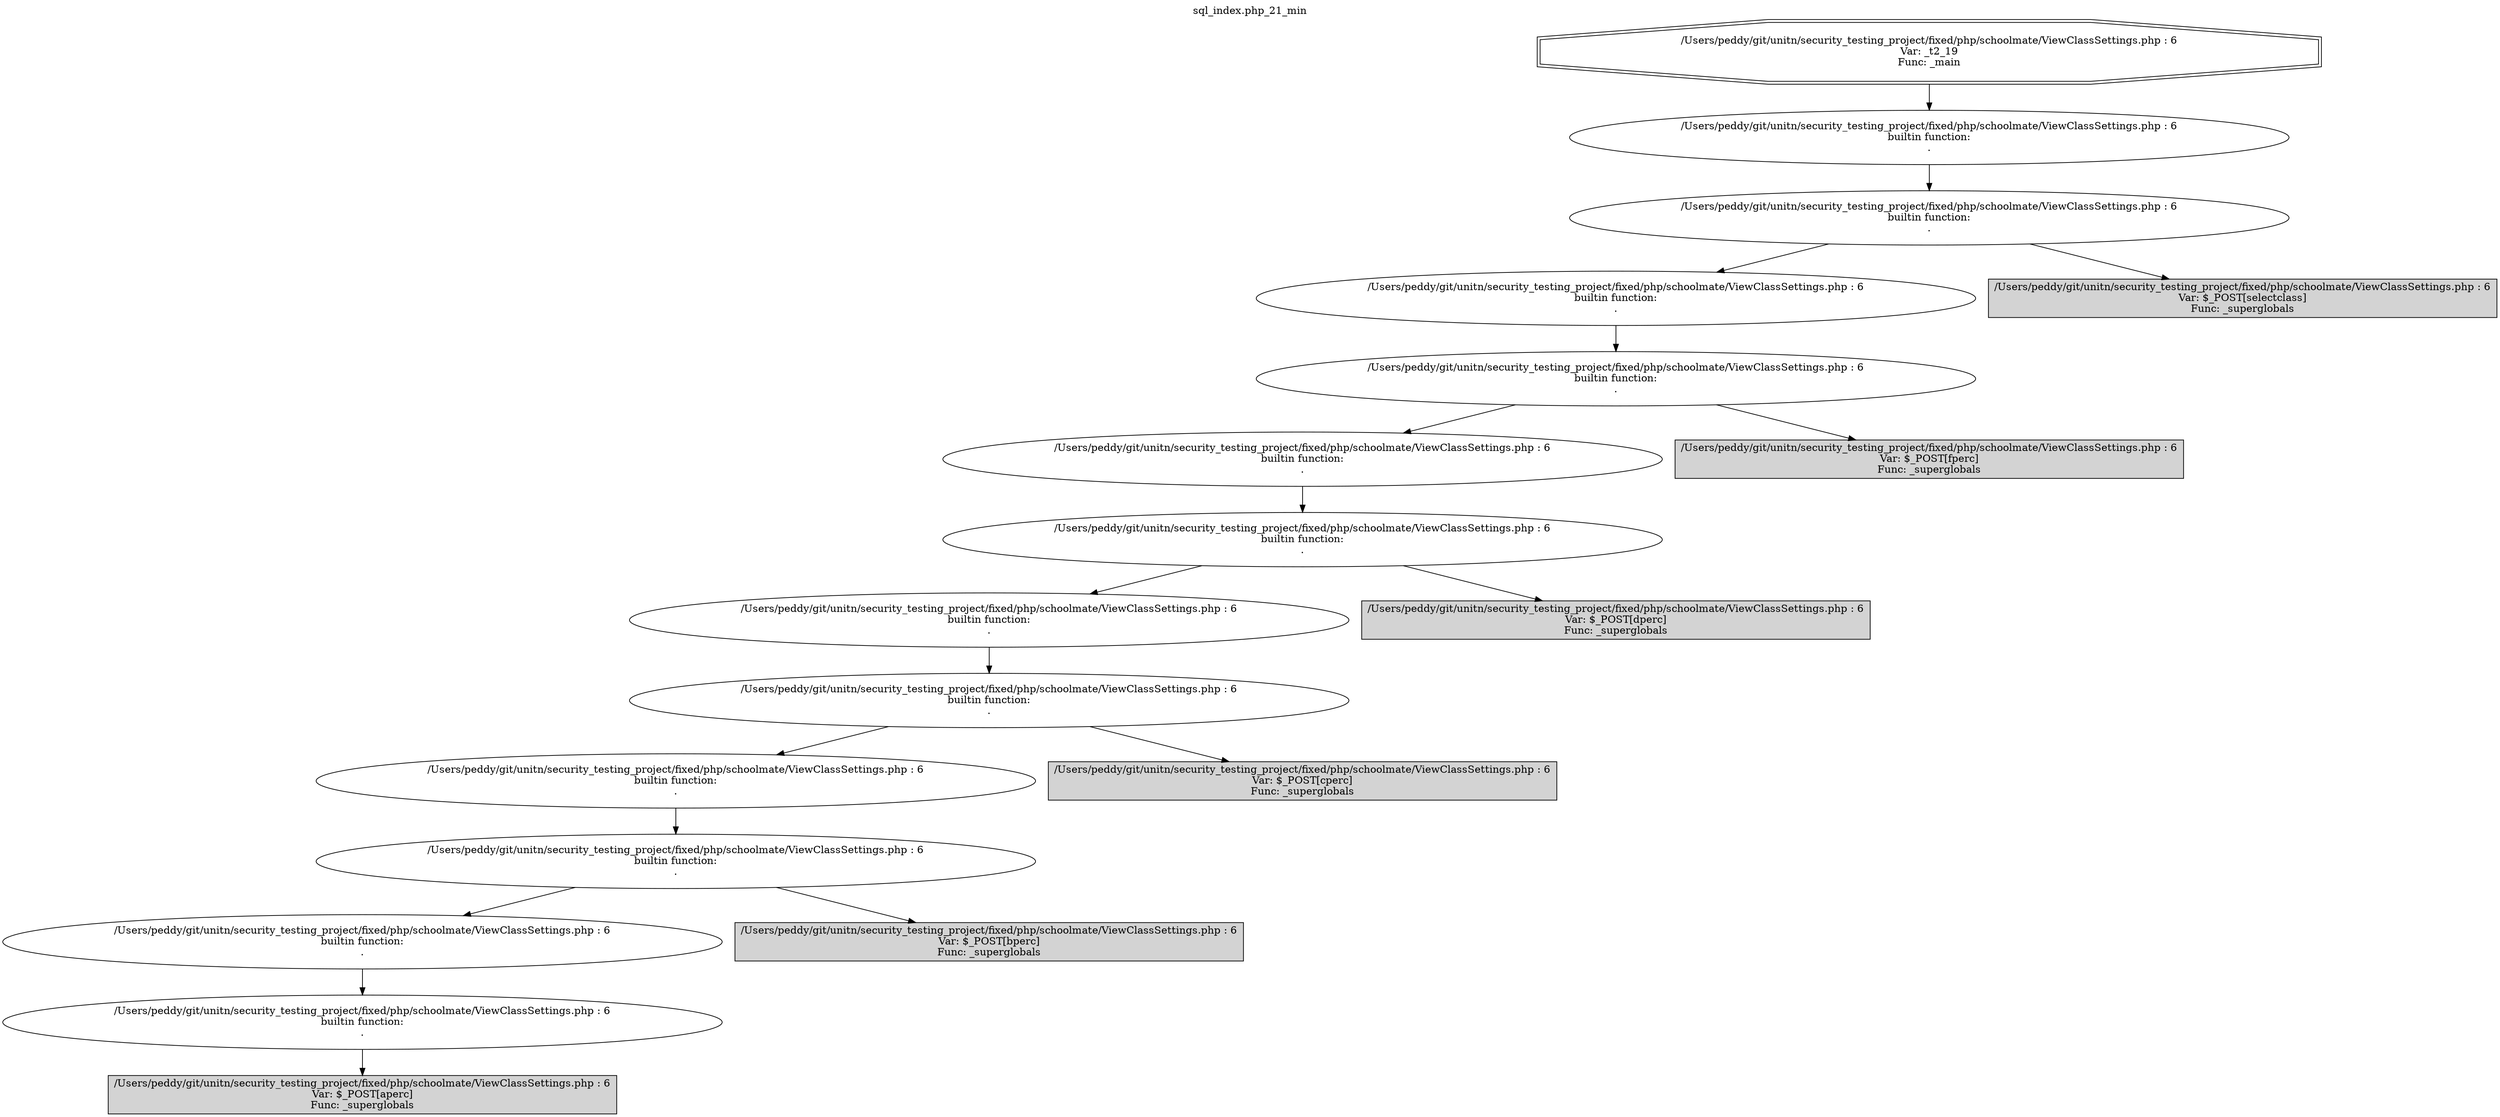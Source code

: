 digraph cfg {
  label="sql_index.php_21_min";
  labelloc=t;
  n1 [shape=doubleoctagon, label="/Users/peddy/git/unitn/security_testing_project/fixed/php/schoolmate/ViewClassSettings.php : 6\nVar: _t2_19\nFunc: _main\n"];
  n2 [shape=ellipse, label="/Users/peddy/git/unitn/security_testing_project/fixed/php/schoolmate/ViewClassSettings.php : 6\nbuiltin function:\n.\n"];
  n3 [shape=ellipse, label="/Users/peddy/git/unitn/security_testing_project/fixed/php/schoolmate/ViewClassSettings.php : 6\nbuiltin function:\n.\n"];
  n4 [shape=ellipse, label="/Users/peddy/git/unitn/security_testing_project/fixed/php/schoolmate/ViewClassSettings.php : 6\nbuiltin function:\n.\n"];
  n5 [shape=ellipse, label="/Users/peddy/git/unitn/security_testing_project/fixed/php/schoolmate/ViewClassSettings.php : 6\nbuiltin function:\n.\n"];
  n6 [shape=ellipse, label="/Users/peddy/git/unitn/security_testing_project/fixed/php/schoolmate/ViewClassSettings.php : 6\nbuiltin function:\n.\n"];
  n7 [shape=ellipse, label="/Users/peddy/git/unitn/security_testing_project/fixed/php/schoolmate/ViewClassSettings.php : 6\nbuiltin function:\n.\n"];
  n8 [shape=ellipse, label="/Users/peddy/git/unitn/security_testing_project/fixed/php/schoolmate/ViewClassSettings.php : 6\nbuiltin function:\n.\n"];
  n9 [shape=ellipse, label="/Users/peddy/git/unitn/security_testing_project/fixed/php/schoolmate/ViewClassSettings.php : 6\nbuiltin function:\n.\n"];
  n10 [shape=ellipse, label="/Users/peddy/git/unitn/security_testing_project/fixed/php/schoolmate/ViewClassSettings.php : 6\nbuiltin function:\n.\n"];
  n11 [shape=ellipse, label="/Users/peddy/git/unitn/security_testing_project/fixed/php/schoolmate/ViewClassSettings.php : 6\nbuiltin function:\n.\n"];
  n12 [shape=ellipse, label="/Users/peddy/git/unitn/security_testing_project/fixed/php/schoolmate/ViewClassSettings.php : 6\nbuiltin function:\n.\n"];
  n13 [shape=ellipse, label="/Users/peddy/git/unitn/security_testing_project/fixed/php/schoolmate/ViewClassSettings.php : 6\nbuiltin function:\n.\n"];
  n14 [shape=box, label="/Users/peddy/git/unitn/security_testing_project/fixed/php/schoolmate/ViewClassSettings.php : 6\nVar: $_POST[aperc]\nFunc: _superglobals\n",style=filled];
  n15 [shape=box, label="/Users/peddy/git/unitn/security_testing_project/fixed/php/schoolmate/ViewClassSettings.php : 6\nVar: $_POST[bperc]\nFunc: _superglobals\n",style=filled];
  n16 [shape=box, label="/Users/peddy/git/unitn/security_testing_project/fixed/php/schoolmate/ViewClassSettings.php : 6\nVar: $_POST[cperc]\nFunc: _superglobals\n",style=filled];
  n17 [shape=box, label="/Users/peddy/git/unitn/security_testing_project/fixed/php/schoolmate/ViewClassSettings.php : 6\nVar: $_POST[dperc]\nFunc: _superglobals\n",style=filled];
  n18 [shape=box, label="/Users/peddy/git/unitn/security_testing_project/fixed/php/schoolmate/ViewClassSettings.php : 6\nVar: $_POST[fperc]\nFunc: _superglobals\n",style=filled];
  n19 [shape=box, label="/Users/peddy/git/unitn/security_testing_project/fixed/php/schoolmate/ViewClassSettings.php : 6\nVar: $_POST[selectclass]\nFunc: _superglobals\n",style=filled];
  n1 -> n2;
  n2 -> n3;
  n3 -> n4;
  n3 -> n19;
  n4 -> n5;
  n5 -> n6;
  n5 -> n18;
  n6 -> n7;
  n7 -> n8;
  n7 -> n17;
  n8 -> n9;
  n9 -> n10;
  n9 -> n16;
  n10 -> n11;
  n11 -> n12;
  n11 -> n15;
  n12 -> n13;
  n13 -> n14;
}
